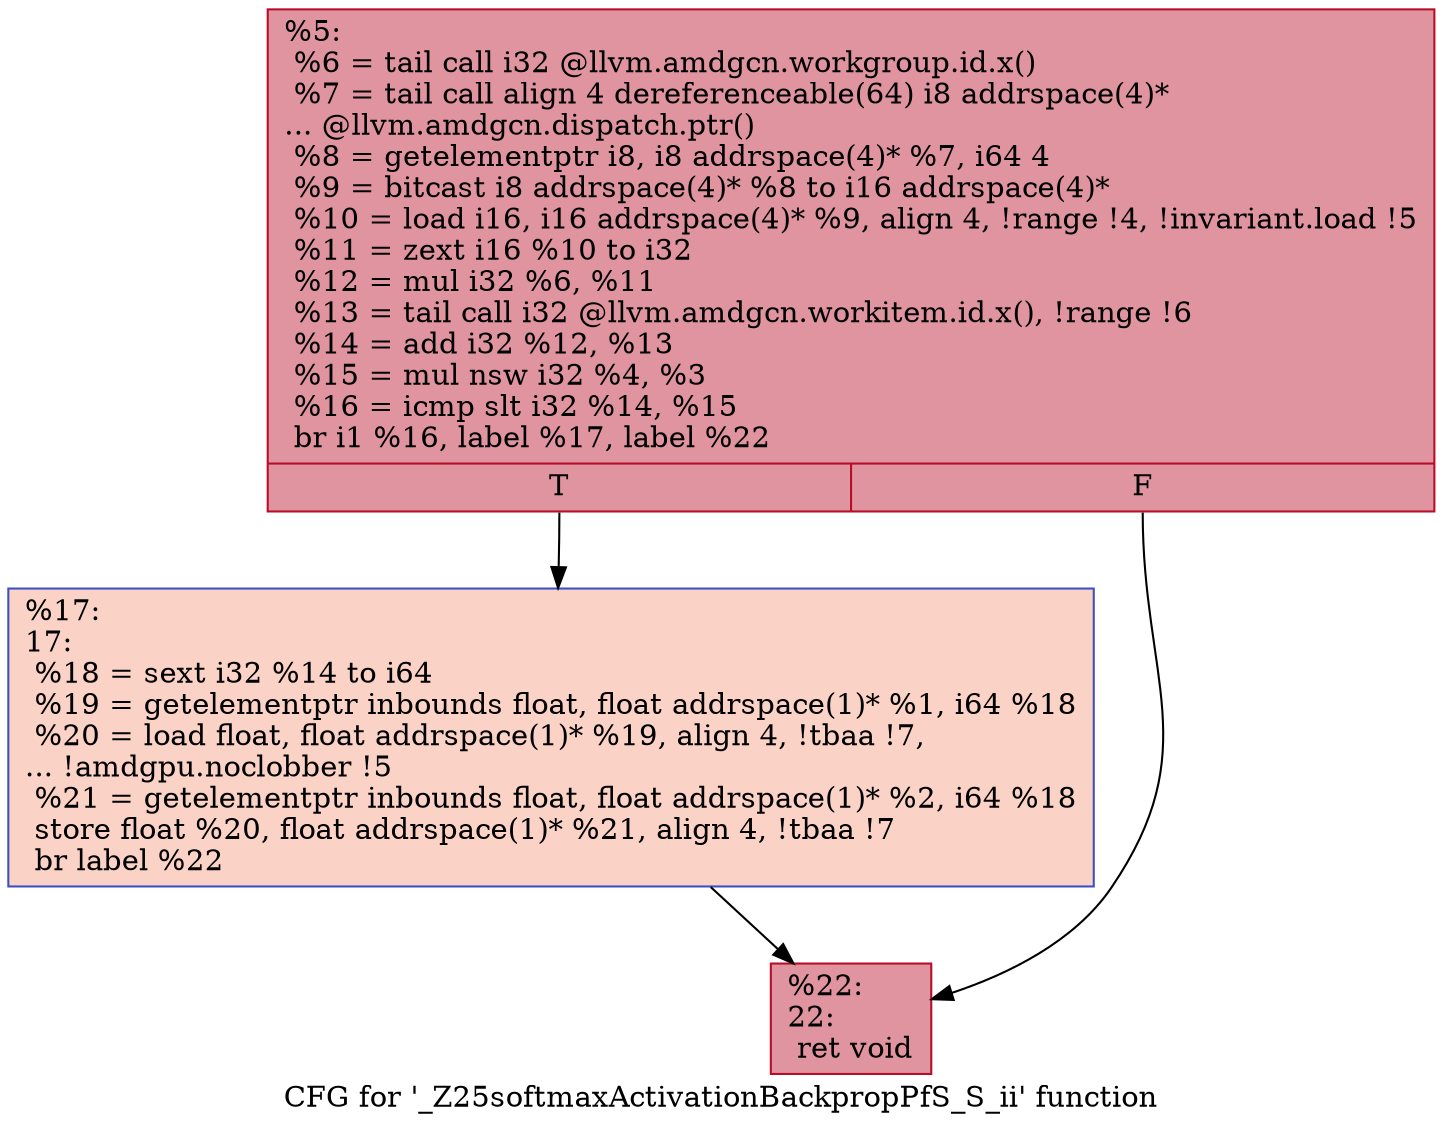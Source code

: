 digraph "CFG for '_Z25softmaxActivationBackpropPfS_S_ii' function" {
	label="CFG for '_Z25softmaxActivationBackpropPfS_S_ii' function";

	Node0x6313130 [shape=record,color="#b70d28ff", style=filled, fillcolor="#b70d2870",label="{%5:\l  %6 = tail call i32 @llvm.amdgcn.workgroup.id.x()\l  %7 = tail call align 4 dereferenceable(64) i8 addrspace(4)*\l... @llvm.amdgcn.dispatch.ptr()\l  %8 = getelementptr i8, i8 addrspace(4)* %7, i64 4\l  %9 = bitcast i8 addrspace(4)* %8 to i16 addrspace(4)*\l  %10 = load i16, i16 addrspace(4)* %9, align 4, !range !4, !invariant.load !5\l  %11 = zext i16 %10 to i32\l  %12 = mul i32 %6, %11\l  %13 = tail call i32 @llvm.amdgcn.workitem.id.x(), !range !6\l  %14 = add i32 %12, %13\l  %15 = mul nsw i32 %4, %3\l  %16 = icmp slt i32 %14, %15\l  br i1 %16, label %17, label %22\l|{<s0>T|<s1>F}}"];
	Node0x6313130:s0 -> Node0x6313c60;
	Node0x6313130:s1 -> Node0x63151d0;
	Node0x6313c60 [shape=record,color="#3d50c3ff", style=filled, fillcolor="#f59c7d70",label="{%17:\l17:                                               \l  %18 = sext i32 %14 to i64\l  %19 = getelementptr inbounds float, float addrspace(1)* %1, i64 %18\l  %20 = load float, float addrspace(1)* %19, align 4, !tbaa !7,\l... !amdgpu.noclobber !5\l  %21 = getelementptr inbounds float, float addrspace(1)* %2, i64 %18\l  store float %20, float addrspace(1)* %21, align 4, !tbaa !7\l  br label %22\l}"];
	Node0x6313c60 -> Node0x63151d0;
	Node0x63151d0 [shape=record,color="#b70d28ff", style=filled, fillcolor="#b70d2870",label="{%22:\l22:                                               \l  ret void\l}"];
}
